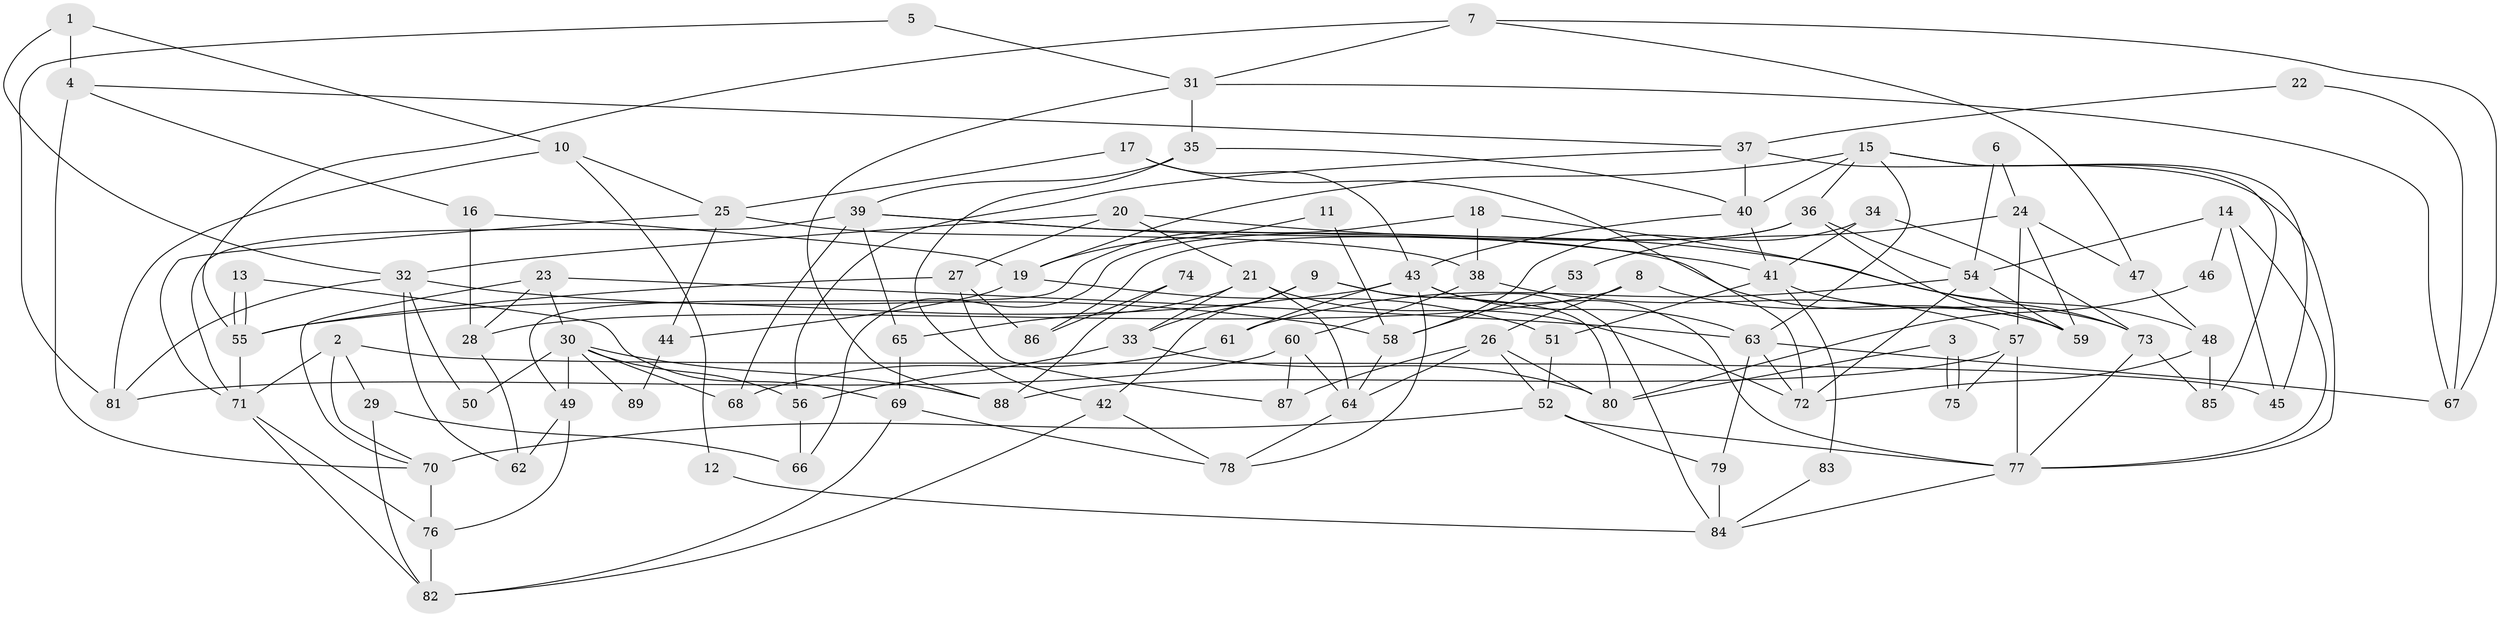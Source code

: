 // coarse degree distribution, {9: 0.03333333333333333, 10: 0.1, 5: 0.16666666666666666, 2: 0.16666666666666666, 11: 0.06666666666666667, 6: 0.16666666666666666, 8: 0.13333333333333333, 12: 0.03333333333333333, 4: 0.06666666666666667, 7: 0.03333333333333333, 3: 0.03333333333333333}
// Generated by graph-tools (version 1.1) at 2025/51/03/04/25 22:51:03]
// undirected, 89 vertices, 178 edges
graph export_dot {
  node [color=gray90,style=filled];
  1;
  2;
  3;
  4;
  5;
  6;
  7;
  8;
  9;
  10;
  11;
  12;
  13;
  14;
  15;
  16;
  17;
  18;
  19;
  20;
  21;
  22;
  23;
  24;
  25;
  26;
  27;
  28;
  29;
  30;
  31;
  32;
  33;
  34;
  35;
  36;
  37;
  38;
  39;
  40;
  41;
  42;
  43;
  44;
  45;
  46;
  47;
  48;
  49;
  50;
  51;
  52;
  53;
  54;
  55;
  56;
  57;
  58;
  59;
  60;
  61;
  62;
  63;
  64;
  65;
  66;
  67;
  68;
  69;
  70;
  71;
  72;
  73;
  74;
  75;
  76;
  77;
  78;
  79;
  80;
  81;
  82;
  83;
  84;
  85;
  86;
  87;
  88;
  89;
  1 -- 4;
  1 -- 32;
  1 -- 10;
  2 -- 70;
  2 -- 71;
  2 -- 29;
  2 -- 45;
  3 -- 75;
  3 -- 75;
  3 -- 80;
  4 -- 37;
  4 -- 70;
  4 -- 16;
  5 -- 31;
  5 -- 81;
  6 -- 24;
  6 -- 54;
  7 -- 55;
  7 -- 31;
  7 -- 47;
  7 -- 67;
  8 -- 26;
  8 -- 59;
  8 -- 28;
  9 -- 33;
  9 -- 80;
  9 -- 42;
  9 -- 84;
  10 -- 25;
  10 -- 12;
  10 -- 81;
  11 -- 58;
  11 -- 19;
  12 -- 84;
  13 -- 55;
  13 -- 55;
  13 -- 69;
  14 -- 54;
  14 -- 45;
  14 -- 46;
  14 -- 77;
  15 -- 63;
  15 -- 40;
  15 -- 19;
  15 -- 36;
  15 -- 45;
  15 -- 85;
  16 -- 28;
  16 -- 19;
  17 -- 43;
  17 -- 72;
  17 -- 25;
  18 -- 73;
  18 -- 38;
  18 -- 49;
  19 -- 44;
  19 -- 51;
  20 -- 48;
  20 -- 27;
  20 -- 21;
  20 -- 32;
  21 -- 64;
  21 -- 33;
  21 -- 65;
  21 -- 72;
  22 -- 37;
  22 -- 67;
  23 -- 28;
  23 -- 63;
  23 -- 30;
  23 -- 70;
  24 -- 47;
  24 -- 59;
  24 -- 53;
  24 -- 57;
  25 -- 71;
  25 -- 38;
  25 -- 44;
  26 -- 64;
  26 -- 52;
  26 -- 80;
  26 -- 87;
  27 -- 55;
  27 -- 87;
  27 -- 86;
  28 -- 62;
  29 -- 82;
  29 -- 66;
  30 -- 68;
  30 -- 49;
  30 -- 50;
  30 -- 56;
  30 -- 88;
  30 -- 89;
  31 -- 88;
  31 -- 35;
  31 -- 67;
  32 -- 81;
  32 -- 50;
  32 -- 58;
  32 -- 62;
  33 -- 56;
  33 -- 80;
  34 -- 73;
  34 -- 41;
  34 -- 58;
  35 -- 40;
  35 -- 42;
  35 -- 39;
  36 -- 66;
  36 -- 54;
  36 -- 59;
  36 -- 86;
  37 -- 77;
  37 -- 40;
  37 -- 56;
  38 -- 57;
  38 -- 60;
  39 -- 71;
  39 -- 41;
  39 -- 59;
  39 -- 65;
  39 -- 68;
  40 -- 43;
  40 -- 41;
  41 -- 51;
  41 -- 73;
  41 -- 83;
  42 -- 82;
  42 -- 78;
  43 -- 63;
  43 -- 78;
  43 -- 55;
  43 -- 61;
  43 -- 77;
  44 -- 89;
  46 -- 80;
  47 -- 48;
  48 -- 72;
  48 -- 85;
  49 -- 62;
  49 -- 76;
  51 -- 52;
  52 -- 79;
  52 -- 77;
  52 -- 70;
  53 -- 58;
  54 -- 59;
  54 -- 61;
  54 -- 72;
  55 -- 71;
  56 -- 66;
  57 -- 77;
  57 -- 75;
  57 -- 88;
  58 -- 64;
  60 -- 64;
  60 -- 81;
  60 -- 87;
  61 -- 68;
  63 -- 72;
  63 -- 67;
  63 -- 79;
  64 -- 78;
  65 -- 69;
  69 -- 82;
  69 -- 78;
  70 -- 76;
  71 -- 76;
  71 -- 82;
  73 -- 77;
  73 -- 85;
  74 -- 86;
  74 -- 88;
  76 -- 82;
  77 -- 84;
  79 -- 84;
  83 -- 84;
}
